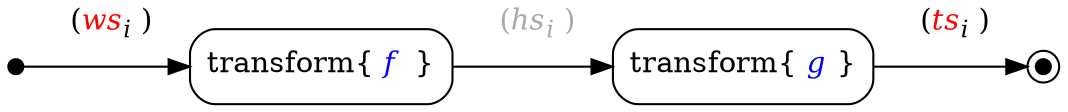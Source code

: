 digraph {
  rankdir=LR
  node [shape="box", style="rounded"]

  start [shape="point", width=0.1]
  end [shape="point", width=0.1, peripheries=2]
  f [label=<transform{ <i><font color="blue">f</font></i>  }>];
  g [label=<transform{ <i><font color="blue">g</font></i> }>];
  start -> f [label=< (<i><font color="red">ws</font><sub>i</sub></i> )<br/> >]
  f -> g [label=<<font color="darkgray"> (<i>hs<sub>i</sub></i> )<br/> </font>>]
  g -> end [label=< (<i><font color="red">ts</font><sub>i</sub></i> )<br/> >]
}
